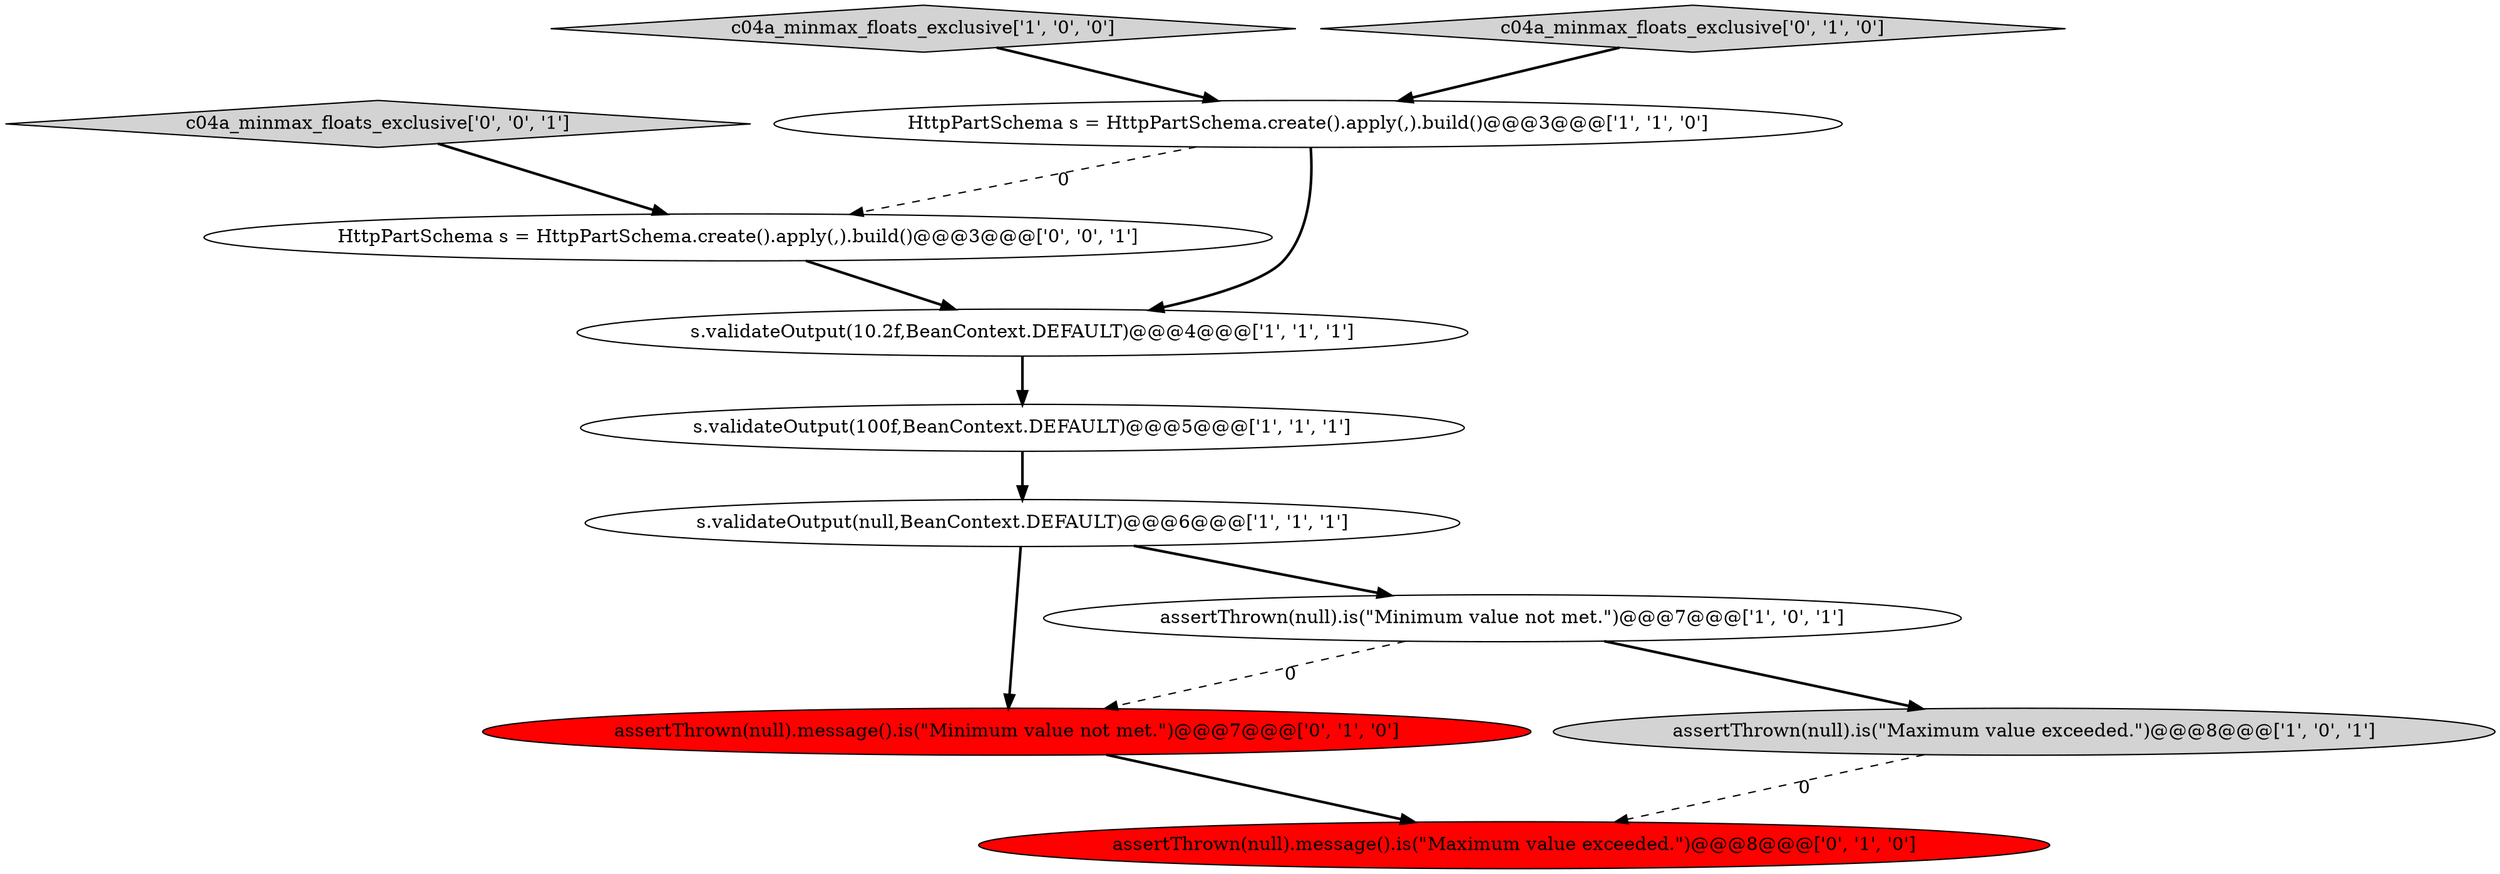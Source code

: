 digraph {
7 [style = filled, label = "assertThrown(null).message().is(\"Maximum value exceeded.\")@@@8@@@['0', '1', '0']", fillcolor = red, shape = ellipse image = "AAA1AAABBB2BBB"];
8 [style = filled, label = "assertThrown(null).message().is(\"Minimum value not met.\")@@@7@@@['0', '1', '0']", fillcolor = red, shape = ellipse image = "AAA1AAABBB2BBB"];
4 [style = filled, label = "assertThrown(null).is(\"Maximum value exceeded.\")@@@8@@@['1', '0', '1']", fillcolor = lightgray, shape = ellipse image = "AAA0AAABBB1BBB"];
0 [style = filled, label = "s.validateOutput(null,BeanContext.DEFAULT)@@@6@@@['1', '1', '1']", fillcolor = white, shape = ellipse image = "AAA0AAABBB1BBB"];
6 [style = filled, label = "s.validateOutput(10.2f,BeanContext.DEFAULT)@@@4@@@['1', '1', '1']", fillcolor = white, shape = ellipse image = "AAA0AAABBB1BBB"];
11 [style = filled, label = "c04a_minmax_floats_exclusive['0', '0', '1']", fillcolor = lightgray, shape = diamond image = "AAA0AAABBB3BBB"];
2 [style = filled, label = "c04a_minmax_floats_exclusive['1', '0', '0']", fillcolor = lightgray, shape = diamond image = "AAA0AAABBB1BBB"];
3 [style = filled, label = "s.validateOutput(100f,BeanContext.DEFAULT)@@@5@@@['1', '1', '1']", fillcolor = white, shape = ellipse image = "AAA0AAABBB1BBB"];
1 [style = filled, label = "assertThrown(null).is(\"Minimum value not met.\")@@@7@@@['1', '0', '1']", fillcolor = white, shape = ellipse image = "AAA0AAABBB1BBB"];
10 [style = filled, label = "HttpPartSchema s = HttpPartSchema.create().apply(,).build()@@@3@@@['0', '0', '1']", fillcolor = white, shape = ellipse image = "AAA0AAABBB3BBB"];
9 [style = filled, label = "c04a_minmax_floats_exclusive['0', '1', '0']", fillcolor = lightgray, shape = diamond image = "AAA0AAABBB2BBB"];
5 [style = filled, label = "HttpPartSchema s = HttpPartSchema.create().apply(,).build()@@@3@@@['1', '1', '0']", fillcolor = white, shape = ellipse image = "AAA0AAABBB1BBB"];
9->5 [style = bold, label=""];
6->3 [style = bold, label=""];
1->8 [style = dashed, label="0"];
1->4 [style = bold, label=""];
5->6 [style = bold, label=""];
5->10 [style = dashed, label="0"];
11->10 [style = bold, label=""];
4->7 [style = dashed, label="0"];
0->1 [style = bold, label=""];
10->6 [style = bold, label=""];
3->0 [style = bold, label=""];
8->7 [style = bold, label=""];
2->5 [style = bold, label=""];
0->8 [style = bold, label=""];
}
